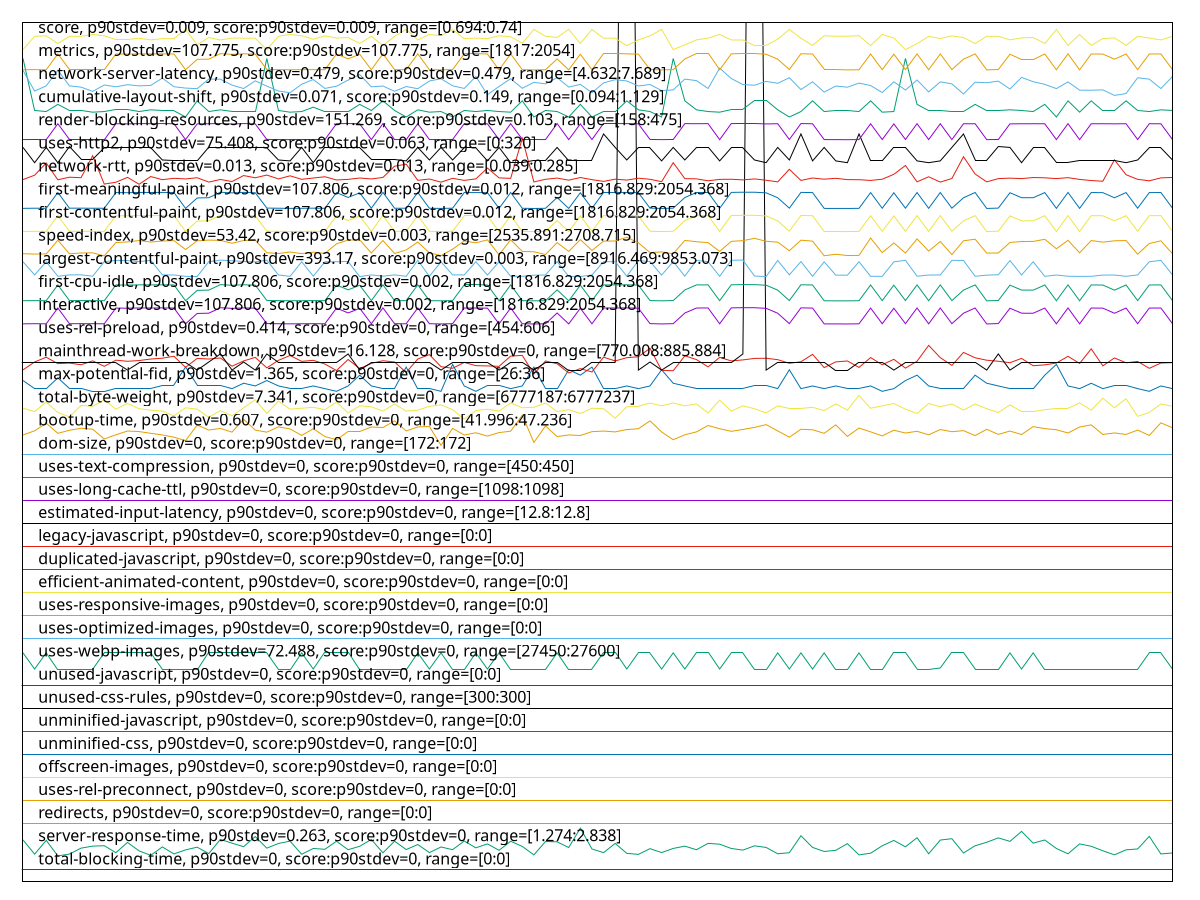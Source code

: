 reset
set terminal svg size 640, 4440 enhanced background rgb 'white'
set output "report_00007_2020-12-11T15:55:29.892Z/correlation/pages+cached+noexternal/correlation.svg"

$totalBlockingTimeP90Stdev0ScoreP90Stdev0Range00 <<EOF
0 0.5
1 0.5
2 0.5
3 0.5
4 0.5
5 0.5
6 0.5
7 0.5
8 0.5
9 0.5
10 0.5
11 0.5
12 0.5
13 0.5
14 0.5
15 0.5
16 0.5
17 0.5
18 0.5
19 0.5
20 0.5
21 0.5
22 0.5
23 0.5
24 0.5
25 0.5
26 0.5
27 0.5
28 0.5
29 0.5
30 0.5
31 0.5
32 0.5
33 0.5
34 0.5
35 0.5
36 0.5
37 0.5
38 0.5
39 0.5
40 0.5
41 0.5
42 0.5
43 0.5
44 0.5
45 0.5
46 0.5
47 0.5
48 0.5
49 0.5
50 0.5
51 0.5
52 0.5
53 0.5
54 0.5
55 0.5
56 0.5
57 0.5
58 0.5
59 0.5
60 0.5
61 0.5
62 0.5
63 0.5
64 0.5
65 0.5
66 0.5
67 0.5
68 0.5
69 0.5
70 0.5
71 0.5
72 0.5
73 0.5
74 0.5
75 0.5
76 0.5
77 0.5
78 0.5
79 0.5
80 0.5
81 0.5
82 0.5
83 0.5
84 0.5
85 0.5
86 0.5
87 0.5
88 0.5
89 0.5
90 0.5
91 0.5
92 0.5
93 0.5
94 0.5
95 0.5
96 0.5
97 0.5
98 0.5
99 0.5
EOF

$serverResponseTimeP90Stdev0263ScoreP90Stdev0Range12742838 <<EOF
0 1.8014149286498353
1 1.1836322722283206
2 1.7806684961580679
3 1.106793633369923
4 1.1882425905598244
5 1.4448836443468716
6 1.5317113062568606
7 1.549384193194292
8 1.2481767288693744
9 1.6923040614709113
10 1.3242469813391877
11 1.1344555433589463
12 1.4963655323819978
13 1.1928529088913282
14 1.3680450054884743
15 1.4856081229418223
16 1.2097574094401755
17 1.8236981339187706
18 1.6600318331503843
19 1.5071229418221737
20 1.9481767288693745
21 1.4441152579582877
22 1.6462008781558726
23 1.747627881448957
24 1.1782535675082326
25 1.430284302963776
26 1.3941701427003295
27 1.7422491767288695
28 1.377265642151482
29 1.5247958287596048
30 1.8198562019758509
31 1.2412612513721186
32 1.7460911086717892
33 1.3834127332601536
34 1.6000976948408343
35 1.2512502744237102
36 1.4940603732162459
37 1.37880241492865
38 1.753006586169045
39 1.4571778265642152
40 1.6285279912184412
41 1.3503721185510429
42 1.7430175631174534
43 1.5186487376509332
44 1.1528968166849614
45 1.7307233809001097
46 1.7176608122941823
47 1.4694720087815585
48 2.3085499451152582
49 1.408001097694841
50 1.2497135016465422
51 1.6492744237102084
52 1.2174412733260154
53 1.1751800219538968
54 1.4226004390779363
55 1.253555433589462
56 1.431821075740944
57 1.5309429198682767
58 1.375728869374314
59 1.650042810098793
60 1.6154654226125138
61 1.4302843029637762
62 1.3588243688254666
63 1.5447738748627884
64 1.4748507135016466
65 1.201305159165752
66 1.2458715697036225
67 1.9804489571899013
68 1.4763874862788149
69 1.3004270032930845
70 1.3511405049396268
71 1.6385170142700332
72 1.1528968166849616
73 1.224356750823271
74 1.5470790340285403
75 1.7783633369923164
76 1.501744237102086
77 1.8959264544456644
78 1.199
79 1.79449945115258
80 1.8528968166849613
81 1.2343457738748627
82 1.54707903402854
83 1.6992195389681668
84 1.8882425905598244
85 1.7376388583973654
86 2.1694720087815593
87 1.6615686059275523
88 1.7968046103183313
89 1.4287475301866082
90 1.199
91 1.6269912184412734
92 1.524795828759605
93 1.3303940724478596
94 1.1552019758507135
95 1.3703501646542262
96 1.409537870472009
97 1.9550922063666303
98 1.1928529088913282
99 1.2358825466520307
EOF

$redirectsP90Stdev0ScoreP90Stdev0Range00 <<EOF
0 2.5
1 2.5
2 2.5
3 2.5
4 2.5
5 2.5
6 2.5
7 2.5
8 2.5
9 2.5
10 2.5
11 2.5
12 2.5
13 2.5
14 2.5
15 2.5
16 2.5
17 2.5
18 2.5
19 2.5
20 2.5
21 2.5
22 2.5
23 2.5
24 2.5
25 2.5
26 2.5
27 2.5
28 2.5
29 2.5
30 2.5
31 2.5
32 2.5
33 2.5
34 2.5
35 2.5
36 2.5
37 2.5
38 2.5
39 2.5
40 2.5
41 2.5
42 2.5
43 2.5
44 2.5
45 2.5
46 2.5
47 2.5
48 2.5
49 2.5
50 2.5
51 2.5
52 2.5
53 2.5
54 2.5
55 2.5
56 2.5
57 2.5
58 2.5
59 2.5
60 2.5
61 2.5
62 2.5
63 2.5
64 2.5
65 2.5
66 2.5
67 2.5
68 2.5
69 2.5
70 2.5
71 2.5
72 2.5
73 2.5
74 2.5
75 2.5
76 2.5
77 2.5
78 2.5
79 2.5
80 2.5
81 2.5
82 2.5
83 2.5
84 2.5
85 2.5
86 2.5
87 2.5
88 2.5
89 2.5
90 2.5
91 2.5
92 2.5
93 2.5
94 2.5
95 2.5
96 2.5
97 2.5
98 2.5
99 2.5
EOF

$usesRelPreconnectP90Stdev0ScoreP90Stdev0Range00 <<EOF
0 3.5
1 3.5
2 3.5
3 3.5
4 3.5
5 3.5
6 3.5
7 3.5
8 3.5
9 3.5
10 3.5
11 3.5
12 3.5
13 3.5
14 3.5
15 3.5
16 3.5
17 3.5
18 3.5
19 3.5
20 3.5
21 3.5
22 3.5
23 3.5
24 3.5
25 3.5
26 3.5
27 3.5
28 3.5
29 3.5
30 3.5
31 3.5
32 3.5
33 3.5
34 3.5
35 3.5
36 3.5
37 3.5
38 3.5
39 3.5
40 3.5
41 3.5
42 3.5
43 3.5
44 3.5
45 3.5
46 3.5
47 3.5
48 3.5
49 3.5
50 3.5
51 3.5
52 3.5
53 3.5
54 3.5
55 3.5
56 3.5
57 3.5
58 3.5
59 3.5
60 3.5
61 3.5
62 3.5
63 3.5
64 3.5
65 3.5
66 3.5
67 3.5
68 3.5
69 3.5
70 3.5
71 3.5
72 3.5
73 3.5
74 3.5
75 3.5
76 3.5
77 3.5
78 3.5
79 3.5
80 3.5
81 3.5
82 3.5
83 3.5
84 3.5
85 3.5
86 3.5
87 3.5
88 3.5
89 3.5
90 3.5
91 3.5
92 3.5
93 3.5
94 3.5
95 3.5
96 3.5
97 3.5
98 3.5
99 3.5
EOF

$offscreenImagesP90Stdev0ScoreP90Stdev0Range00 <<EOF
0 4.5
1 4.5
2 4.5
3 4.5
4 4.5
5 4.5
6 4.5
7 4.5
8 4.5
9 4.5
10 4.5
11 4.5
12 4.5
13 4.5
14 4.5
15 4.5
16 4.5
17 4.5
18 4.5
19 4.5
20 4.5
21 4.5
22 4.5
23 4.5
24 4.5
25 4.5
26 4.5
27 4.5
28 4.5
29 4.5
30 4.5
31 4.5
32 4.5
33 4.5
34 4.5
35 4.5
36 4.5
37 4.5
38 4.5
39 4.5
40 4.5
41 4.5
42 4.5
43 4.5
44 4.5
45 4.5
46 4.5
47 4.5
48 4.5
49 4.5
50 4.5
51 4.5
52 4.5
53 4.5
54 4.5
55 4.5
56 4.5
57 4.5
58 4.5
59 4.5
60 4.5
61 4.5
62 4.5
63 4.5
64 4.5
65 4.5
66 4.5
67 4.5
68 4.5
69 4.5
70 4.5
71 4.5
72 4.5
73 4.5
74 4.5
75 4.5
76 4.5
77 4.5
78 4.5
79 4.5
80 4.5
81 4.5
82 4.5
83 4.5
84 4.5
85 4.5
86 4.5
87 4.5
88 4.5
89 4.5
90 4.5
91 4.5
92 4.5
93 4.5
94 4.5
95 4.5
96 4.5
97 4.5
98 4.5
99 4.5
EOF

$unminifiedCssP90Stdev0ScoreP90Stdev0Range00 <<EOF
0 5.5
1 5.5
2 5.5
3 5.5
4 5.5
5 5.5
6 5.5
7 5.5
8 5.5
9 5.5
10 5.5
11 5.5
12 5.5
13 5.5
14 5.5
15 5.5
16 5.5
17 5.5
18 5.5
19 5.5
20 5.5
21 5.5
22 5.5
23 5.5
24 5.5
25 5.5
26 5.5
27 5.5
28 5.5
29 5.5
30 5.5
31 5.5
32 5.5
33 5.5
34 5.5
35 5.5
36 5.5
37 5.5
38 5.5
39 5.5
40 5.5
41 5.5
42 5.5
43 5.5
44 5.5
45 5.5
46 5.5
47 5.5
48 5.5
49 5.5
50 5.5
51 5.5
52 5.5
53 5.5
54 5.5
55 5.5
56 5.5
57 5.5
58 5.5
59 5.5
60 5.5
61 5.5
62 5.5
63 5.5
64 5.5
65 5.5
66 5.5
67 5.5
68 5.5
69 5.5
70 5.5
71 5.5
72 5.5
73 5.5
74 5.5
75 5.5
76 5.5
77 5.5
78 5.5
79 5.5
80 5.5
81 5.5
82 5.5
83 5.5
84 5.5
85 5.5
86 5.5
87 5.5
88 5.5
89 5.5
90 5.5
91 5.5
92 5.5
93 5.5
94 5.5
95 5.5
96 5.5
97 5.5
98 5.5
99 5.5
EOF

$unminifiedJavascriptP90Stdev0ScoreP90Stdev0Range00 <<EOF
0 6.5
1 6.5
2 6.5
3 6.5
4 6.5
5 6.5
6 6.5
7 6.5
8 6.5
9 6.5
10 6.5
11 6.5
12 6.5
13 6.5
14 6.5
15 6.5
16 6.5
17 6.5
18 6.5
19 6.5
20 6.5
21 6.5
22 6.5
23 6.5
24 6.5
25 6.5
26 6.5
27 6.5
28 6.5
29 6.5
30 6.5
31 6.5
32 6.5
33 6.5
34 6.5
35 6.5
36 6.5
37 6.5
38 6.5
39 6.5
40 6.5
41 6.5
42 6.5
43 6.5
44 6.5
45 6.5
46 6.5
47 6.5
48 6.5
49 6.5
50 6.5
51 6.5
52 6.5
53 6.5
54 6.5
55 6.5
56 6.5
57 6.5
58 6.5
59 6.5
60 6.5
61 6.5
62 6.5
63 6.5
64 6.5
65 6.5
66 6.5
67 6.5
68 6.5
69 6.5
70 6.5
71 6.5
72 6.5
73 6.5
74 6.5
75 6.5
76 6.5
77 6.5
78 6.5
79 6.5
80 6.5
81 6.5
82 6.5
83 6.5
84 6.5
85 6.5
86 6.5
87 6.5
88 6.5
89 6.5
90 6.5
91 6.5
92 6.5
93 6.5
94 6.5
95 6.5
96 6.5
97 6.5
98 6.5
99 6.5
EOF

$unusedCssRulesP90Stdev0ScoreP90Stdev0Range300300 <<EOF
0 7.5
1 7.5
2 7.5
3 7.5
4 7.5
5 7.5
6 7.5
7 7.5
8 7.5
9 7.5
10 7.5
11 7.5
12 7.5
13 7.5
14 7.5
15 7.5
16 7.5
17 7.5
18 7.5
19 7.5
20 7.5
21 7.5
22 7.5
23 7.5
24 7.5
25 7.5
26 7.5
27 7.5
28 7.5
29 7.5
30 7.5
31 7.5
32 7.5
33 7.5
34 7.5
35 7.5
36 7.5
37 7.5
38 7.5
39 7.5
40 7.5
41 7.5
42 7.5
43 7.5
44 7.5
45 7.5
46 7.5
47 7.5
48 7.5
49 7.5
50 7.5
51 7.5
52 7.5
53 7.5
54 7.5
55 7.5
56 7.5
57 7.5
58 7.5
59 7.5
60 7.5
61 7.5
62 7.5
63 7.5
64 7.5
65 7.5
66 7.5
67 7.5
68 7.5
69 7.5
70 7.5
71 7.5
72 7.5
73 7.5
74 7.5
75 7.5
76 7.5
77 7.5
78 7.5
79 7.5
80 7.5
81 7.5
82 7.5
83 7.5
84 7.5
85 7.5
86 7.5
87 7.5
88 7.5
89 7.5
90 7.5
91 7.5
92 7.5
93 7.5
94 7.5
95 7.5
96 7.5
97 7.5
98 7.5
99 7.5
EOF

$unusedJavascriptP90Stdev0ScoreP90Stdev0Range00 <<EOF
0 8.5
1 8.5
2 8.5
3 8.5
4 8.5
5 8.5
6 8.5
7 8.5
8 8.5
9 8.5
10 8.5
11 8.5
12 8.5
13 8.5
14 8.5
15 8.5
16 8.5
17 8.5
18 8.5
19 8.5
20 8.5
21 8.5
22 8.5
23 8.5
24 8.5
25 8.5
26 8.5
27 8.5
28 8.5
29 8.5
30 8.5
31 8.5
32 8.5
33 8.5
34 8.5
35 8.5
36 8.5
37 8.5
38 8.5
39 8.5
40 8.5
41 8.5
42 8.5
43 8.5
44 8.5
45 8.5
46 8.5
47 8.5
48 8.5
49 8.5
50 8.5
51 8.5
52 8.5
53 8.5
54 8.5
55 8.5
56 8.5
57 8.5
58 8.5
59 8.5
60 8.5
61 8.5
62 8.5
63 8.5
64 8.5
65 8.5
66 8.5
67 8.5
68 8.5
69 8.5
70 8.5
71 8.5
72 8.5
73 8.5
74 8.5
75 8.5
76 8.5
77 8.5
78 8.5
79 8.5
80 8.5
81 8.5
82 8.5
83 8.5
84 8.5
85 8.5
86 8.5
87 8.5
88 8.5
89 8.5
90 8.5
91 8.5
92 8.5
93 8.5
94 8.5
95 8.5
96 8.5
97 8.5
98 8.5
99 8.5
EOF

$usesWebpImagesP90Stdev72488ScoreP90Stdev0Range2745027600 <<EOF
0 9.898533333333347
1 9.198533333333359
2 9.898533333333347
3 9.198533333333359
4 9.198533333333359
5 9.198533333333359
6 9.198533333333359
7 9.898533333333347
8 9.898533333333347
9 9.898533333333347
10 9.898533333333347
11 9.898533333333347
12 9.198533333333359
13 9.198533333333359
14 9.198533333333359
15 9.198533333333359
16 9.898533333333347
17 9.898533333333347
18 9.898533333333347
19 9.898533333333347
20 9.898533333333347
21 9.898533333333347
22 9.198533333333359
23 9.198533333333359
24 9.898533333333347
25 9.198533333333359
26 9.898533333333347
27 9.898533333333347
28 9.898533333333347
29 9.198533333333359
30 9.198533333333359
31 9.198533333333359
32 9.198533333333359
33 9.198533333333359
34 9.898533333333347
35 9.198533333333359
36 9.898533333333347
37 9.198533333333359
38 9.198533333333359
39 9.898533333333347
40 9.198533333333359
41 9.898533333333347
42 9.198533333333359
43 9.198533333333359
44 9.198533333333359
45 9.198533333333359
46 9.898533333333347
47 9.198533333333359
48 9.198533333333359
49 9.198533333333359
50 9.898533333333347
51 9.898533333333347
52 9.198533333333359
53 9.898533333333347
54 9.898533333333347
55 9.198533333333359
56 9.898533333333347
57 9.198533333333359
58 9.898533333333347
59 9.898533333333347
60 9.198533333333359
61 9.898533333333347
62 9.898533333333347
63 9.198533333333359
64 9.198533333333359
65 9.898533333333347
66 9.198533333333359
67 9.898533333333347
68 9.198533333333359
69 9.898533333333347
70 9.198533333333359
71 9.198533333333359
72 9.898533333333347
73 9.198533333333359
74 9.198533333333359
75 9.898533333333347
76 9.898533333333347
77 9.198533333333359
78 9.198533333333359
79 9.245200000000011
80 9.898533333333347
81 9.898533333333347
82 9.198533333333359
83 9.198533333333359
84 9.198533333333359
85 9.898533333333347
86 9.198533333333359
87 9.898533333333347
88 9.198533333333359
89 9.198533333333359
90 9.198533333333359
91 9.198533333333359
92 9.198533333333359
93 9.198533333333359
94 9.198533333333359
95 9.198533333333359
96 9.198533333333359
97 9.898533333333347
98 9.898533333333347
99 9.198533333333359
EOF

$usesOptimizedImagesP90Stdev0ScoreP90Stdev0Range00 <<EOF
0 10.5
1 10.5
2 10.5
3 10.5
4 10.5
5 10.5
6 10.5
7 10.5
8 10.5
9 10.5
10 10.5
11 10.5
12 10.5
13 10.5
14 10.5
15 10.5
16 10.5
17 10.5
18 10.5
19 10.5
20 10.5
21 10.5
22 10.5
23 10.5
24 10.5
25 10.5
26 10.5
27 10.5
28 10.5
29 10.5
30 10.5
31 10.5
32 10.5
33 10.5
34 10.5
35 10.5
36 10.5
37 10.5
38 10.5
39 10.5
40 10.5
41 10.5
42 10.5
43 10.5
44 10.5
45 10.5
46 10.5
47 10.5
48 10.5
49 10.5
50 10.5
51 10.5
52 10.5
53 10.5
54 10.5
55 10.5
56 10.5
57 10.5
58 10.5
59 10.5
60 10.5
61 10.5
62 10.5
63 10.5
64 10.5
65 10.5
66 10.5
67 10.5
68 10.5
69 10.5
70 10.5
71 10.5
72 10.5
73 10.5
74 10.5
75 10.5
76 10.5
77 10.5
78 10.5
79 10.5
80 10.5
81 10.5
82 10.5
83 10.5
84 10.5
85 10.5
86 10.5
87 10.5
88 10.5
89 10.5
90 10.5
91 10.5
92 10.5
93 10.5
94 10.5
95 10.5
96 10.5
97 10.5
98 10.5
99 10.5
EOF

$usesResponsiveImagesP90Stdev0ScoreP90Stdev0Range00 <<EOF
0 11.5
1 11.5
2 11.5
3 11.5
4 11.5
5 11.5
6 11.5
7 11.5
8 11.5
9 11.5
10 11.5
11 11.5
12 11.5
13 11.5
14 11.5
15 11.5
16 11.5
17 11.5
18 11.5
19 11.5
20 11.5
21 11.5
22 11.5
23 11.5
24 11.5
25 11.5
26 11.5
27 11.5
28 11.5
29 11.5
30 11.5
31 11.5
32 11.5
33 11.5
34 11.5
35 11.5
36 11.5
37 11.5
38 11.5
39 11.5
40 11.5
41 11.5
42 11.5
43 11.5
44 11.5
45 11.5
46 11.5
47 11.5
48 11.5
49 11.5
50 11.5
51 11.5
52 11.5
53 11.5
54 11.5
55 11.5
56 11.5
57 11.5
58 11.5
59 11.5
60 11.5
61 11.5
62 11.5
63 11.5
64 11.5
65 11.5
66 11.5
67 11.5
68 11.5
69 11.5
70 11.5
71 11.5
72 11.5
73 11.5
74 11.5
75 11.5
76 11.5
77 11.5
78 11.5
79 11.5
80 11.5
81 11.5
82 11.5
83 11.5
84 11.5
85 11.5
86 11.5
87 11.5
88 11.5
89 11.5
90 11.5
91 11.5
92 11.5
93 11.5
94 11.5
95 11.5
96 11.5
97 11.5
98 11.5
99 11.5
EOF

$efficientAnimatedContentP90Stdev0ScoreP90Stdev0Range00 <<EOF
0 12.5
1 12.5
2 12.5
3 12.5
4 12.5
5 12.5
6 12.5
7 12.5
8 12.5
9 12.5
10 12.5
11 12.5
12 12.5
13 12.5
14 12.5
15 12.5
16 12.5
17 12.5
18 12.5
19 12.5
20 12.5
21 12.5
22 12.5
23 12.5
24 12.5
25 12.5
26 12.5
27 12.5
28 12.5
29 12.5
30 12.5
31 12.5
32 12.5
33 12.5
34 12.5
35 12.5
36 12.5
37 12.5
38 12.5
39 12.5
40 12.5
41 12.5
42 12.5
43 12.5
44 12.5
45 12.5
46 12.5
47 12.5
48 12.5
49 12.5
50 12.5
51 12.5
52 12.5
53 12.5
54 12.5
55 12.5
56 12.5
57 12.5
58 12.5
59 12.5
60 12.5
61 12.5
62 12.5
63 12.5
64 12.5
65 12.5
66 12.5
67 12.5
68 12.5
69 12.5
70 12.5
71 12.5
72 12.5
73 12.5
74 12.5
75 12.5
76 12.5
77 12.5
78 12.5
79 12.5
80 12.5
81 12.5
82 12.5
83 12.5
84 12.5
85 12.5
86 12.5
87 12.5
88 12.5
89 12.5
90 12.5
91 12.5
92 12.5
93 12.5
94 12.5
95 12.5
96 12.5
97 12.5
98 12.5
99 12.5
EOF

$duplicatedJavascriptP90Stdev0ScoreP90Stdev0Range00 <<EOF
0 13.5
1 13.5
2 13.5
3 13.5
4 13.5
5 13.5
6 13.5
7 13.5
8 13.5
9 13.5
10 13.5
11 13.5
12 13.5
13 13.5
14 13.5
15 13.5
16 13.5
17 13.5
18 13.5
19 13.5
20 13.5
21 13.5
22 13.5
23 13.5
24 13.5
25 13.5
26 13.5
27 13.5
28 13.5
29 13.5
30 13.5
31 13.5
32 13.5
33 13.5
34 13.5
35 13.5
36 13.5
37 13.5
38 13.5
39 13.5
40 13.5
41 13.5
42 13.5
43 13.5
44 13.5
45 13.5
46 13.5
47 13.5
48 13.5
49 13.5
50 13.5
51 13.5
52 13.5
53 13.5
54 13.5
55 13.5
56 13.5
57 13.5
58 13.5
59 13.5
60 13.5
61 13.5
62 13.5
63 13.5
64 13.5
65 13.5
66 13.5
67 13.5
68 13.5
69 13.5
70 13.5
71 13.5
72 13.5
73 13.5
74 13.5
75 13.5
76 13.5
77 13.5
78 13.5
79 13.5
80 13.5
81 13.5
82 13.5
83 13.5
84 13.5
85 13.5
86 13.5
87 13.5
88 13.5
89 13.5
90 13.5
91 13.5
92 13.5
93 13.5
94 13.5
95 13.5
96 13.5
97 13.5
98 13.5
99 13.5
EOF

$legacyJavascriptP90Stdev0ScoreP90Stdev0Range00 <<EOF
0 14.5
1 14.5
2 14.5
3 14.5
4 14.5
5 14.5
6 14.5
7 14.5
8 14.5
9 14.5
10 14.5
11 14.5
12 14.5
13 14.5
14 14.5
15 14.5
16 14.5
17 14.5
18 14.5
19 14.5
20 14.5
21 14.5
22 14.5
23 14.5
24 14.5
25 14.5
26 14.5
27 14.5
28 14.5
29 14.5
30 14.5
31 14.5
32 14.5
33 14.5
34 14.5
35 14.5
36 14.5
37 14.5
38 14.5
39 14.5
40 14.5
41 14.5
42 14.5
43 14.5
44 14.5
45 14.5
46 14.5
47 14.5
48 14.5
49 14.5
50 14.5
51 14.5
52 14.5
53 14.5
54 14.5
55 14.5
56 14.5
57 14.5
58 14.5
59 14.5
60 14.5
61 14.5
62 14.5
63 14.5
64 14.5
65 14.5
66 14.5
67 14.5
68 14.5
69 14.5
70 14.5
71 14.5
72 14.5
73 14.5
74 14.5
75 14.5
76 14.5
77 14.5
78 14.5
79 14.5
80 14.5
81 14.5
82 14.5
83 14.5
84 14.5
85 14.5
86 14.5
87 14.5
88 14.5
89 14.5
90 14.5
91 14.5
92 14.5
93 14.5
94 14.5
95 14.5
96 14.5
97 14.5
98 14.5
99 14.5
EOF

$estimatedInputLatencyP90Stdev0ScoreP90Stdev0Range128128 <<EOF
0 15.500000000000185
1 15.500000000000185
2 15.500000000000185
3 15.500000000000185
4 15.500000000000185
5 15.500000000000185
6 15.500000000000185
7 15.500000000000185
8 15.500000000000185
9 15.500000000000185
10 15.500000000000185
11 15.500000000000185
12 15.500000000000185
13 15.500000000000185
14 15.500000000000185
15 15.500000000000185
16 15.500000000000185
17 15.500000000000185
18 15.500000000000185
19 15.500000000000185
20 15.500000000000185
21 15.500000000000185
22 15.500000000000185
23 15.500000000000185
24 15.500000000000185
25 15.500000000000185
26 15.500000000000185
27 15.500000000000185
28 15.500000000000185
29 15.500000000000185
30 15.500000000000185
31 15.500000000000185
32 15.500000000000185
33 15.500000000000185
34 15.500000000000185
35 15.500000000000185
36 15.500000000000185
37 15.500000000000185
38 15.500000000000185
39 15.500000000000185
40 15.500000000000185
41 15.500000000000185
42 15.500000000000185
43 15.500000000000185
44 15.500000000000185
45 15.500000000000185
46 15.500000000000185
47 15.500000000000185
48 15.500000000000185
49 15.500000000000185
50 15.500000000000185
51 15.500000000000185
52 15.500000000000185
53 15.500000000000185
54 15.500000000000185
55 15.500000000000185
56 15.500000000000185
57 15.500000000000185
58 15.500000000000185
59 15.500000000000185
60 15.500000000000185
61 15.500000000000185
62 15.500000000000185
63 15.500000000000185
64 15.500000000000185
65 15.500000000000185
66 15.500000000000185
67 15.500000000000185
68 15.500000000000185
69 15.500000000000185
70 15.500000000000185
71 15.500000000000185
72 15.500000000000185
73 15.500000000000185
74 15.500000000000185
75 15.500000000000185
76 15.500000000000185
77 15.500000000000185
78 15.500000000000185
79 15.500000000000185
80 15.500000000000185
81 15.500000000000185
82 15.500000000000185
83 15.500000000000185
84 15.500000000000185
85 15.500000000000185
86 15.500000000000185
87 15.500000000000185
88 15.500000000000185
89 15.500000000000185
90 15.500000000000185
91 15.500000000000185
92 15.500000000000185
93 15.500000000000185
94 15.500000000000185
95 15.500000000000185
96 15.500000000000185
97 15.500000000000185
98 15.500000000000185
99 15.500000000000185
EOF

$usesLongCacheTtlP90Stdev0ScoreP90Stdev0Range10981098 <<EOF
0 16.5
1 16.5
2 16.5
3 16.5
4 16.5
5 16.5
6 16.5
7 16.5
8 16.5
9 16.5
10 16.5
11 16.5
12 16.5
13 16.5
14 16.5
15 16.5
16 16.5
17 16.5
18 16.5
19 16.5
20 16.5
21 16.5
22 16.5
23 16.5
24 16.5
25 16.5
26 16.5
27 16.5
28 16.5
29 16.5
30 16.5
31 16.5
32 16.5
33 16.5
34 16.5
35 16.5
36 16.5
37 16.5
38 16.5
39 16.5
40 16.5
41 16.5
42 16.5
43 16.5
44 16.5
45 16.5
46 16.5
47 16.5
48 16.5
49 16.5
50 16.5
51 16.5
52 16.5
53 16.5
54 16.5
55 16.5
56 16.5
57 16.5
58 16.5
59 16.5
60 16.5
61 16.5
62 16.5
63 16.5
64 16.5
65 16.5
66 16.5
67 16.5
68 16.5
69 16.5
70 16.5
71 16.5
72 16.5
73 16.5
74 16.5
75 16.5
76 16.5
77 16.5
78 16.5
79 16.5
80 16.5
81 16.5
82 16.5
83 16.5
84 16.5
85 16.5
86 16.5
87 16.5
88 16.5
89 16.5
90 16.5
91 16.5
92 16.5
93 16.5
94 16.5
95 16.5
96 16.5
97 16.5
98 16.5
99 16.5
EOF

$usesTextCompressionP90Stdev0ScoreP90Stdev0Range450450 <<EOF
0 17.5
1 17.5
2 17.5
3 17.5
4 17.5
5 17.5
6 17.5
7 17.5
8 17.5
9 17.5
10 17.5
11 17.5
12 17.5
13 17.5
14 17.5
15 17.5
16 17.5
17 17.5
18 17.5
19 17.5
20 17.5
21 17.5
22 17.5
23 17.5
24 17.5
25 17.5
26 17.5
27 17.5
28 17.5
29 17.5
30 17.5
31 17.5
32 17.5
33 17.5
34 17.5
35 17.5
36 17.5
37 17.5
38 17.5
39 17.5
40 17.5
41 17.5
42 17.5
43 17.5
44 17.5
45 17.5
46 17.5
47 17.5
48 17.5
49 17.5
50 17.5
51 17.5
52 17.5
53 17.5
54 17.5
55 17.5
56 17.5
57 17.5
58 17.5
59 17.5
60 17.5
61 17.5
62 17.5
63 17.5
64 17.5
65 17.5
66 17.5
67 17.5
68 17.5
69 17.5
70 17.5
71 17.5
72 17.5
73 17.5
74 17.5
75 17.5
76 17.5
77 17.5
78 17.5
79 17.5
80 17.5
81 17.5
82 17.5
83 17.5
84 17.5
85 17.5
86 17.5
87 17.5
88 17.5
89 17.5
90 17.5
91 17.5
92 17.5
93 17.5
94 17.5
95 17.5
96 17.5
97 17.5
98 17.5
99 17.5
EOF

$domSizeP90Stdev0ScoreP90Stdev0Range172172 <<EOF
0 18.5
1 18.5
2 18.5
3 18.5
4 18.5
5 18.5
6 18.5
7 18.5
8 18.5
9 18.5
10 18.5
11 18.5
12 18.5
13 18.5
14 18.5
15 18.5
16 18.5
17 18.5
18 18.5
19 18.5
20 18.5
21 18.5
22 18.5
23 18.5
24 18.5
25 18.5
26 18.5
27 18.5
28 18.5
29 18.5
30 18.5
31 18.5
32 18.5
33 18.5
34 18.5
35 18.5
36 18.5
37 18.5
38 18.5
39 18.5
40 18.5
41 18.5
42 18.5
43 18.5
44 18.5
45 18.5
46 18.5
47 18.5
48 18.5
49 18.5
50 18.5
51 18.5
52 18.5
53 18.5
54 18.5
55 18.5
56 18.5
57 18.5
58 18.5
59 18.5
60 18.5
61 18.5
62 18.5
63 18.5
64 18.5
65 18.5
66 18.5
67 18.5
68 18.5
69 18.5
70 18.5
71 18.5
72 18.5
73 18.5
74 18.5
75 18.5
76 18.5
77 18.5
78 18.5
79 18.5
80 18.5
81 18.5
82 18.5
83 18.5
84 18.5
85 18.5
86 18.5
87 18.5
88 18.5
89 18.5
90 18.5
91 18.5
92 18.5
93 18.5
94 18.5
95 18.5
96 18.5
97 18.5
98 18.5
99 18.5
EOF

$bootupTimeP90Stdev0607ScoreP90Stdev0Range4199647236 <<EOF
0 19.329889046941673
1 19.51409957325746
2 19.84269132290185
3 19.404568990042673
4 19.537001422475107
5 19.62462588904694
6 19.582805120910383
7 19.158623044096725
8 19.340842105263157
9 19.504142247510664
10 19.479248933143666
11 19.40556472261735
12 19.333871977240396
13 19.236290184921764
14 19.08593456614509
15 19.76303271692745
16 19.5469587482219
17 19.615664295874822
18 19.456347083926026
19 20.014953058321478
20 19.543971550497865
21 19.454355618776667
22 19.684369843527737
23 19.594753911806542
24 19.31495305832148
25 19.6017240398293
26 19.26616216216216
27 19.12576386913229
28 19.483231863442384
29 19.48223613086771
30 19.678395448079655
31 19.65449786628734
32 19.944256045519204
33 19.508125177809386
34 19.680386913229015
35 19.698310099573256
36 18.886788051209102
37 19.61964722617354
38 19.331880512091036
39 19.42846657183499
40 19.28508108108108
41 19.436432432432433
42 19.496176386913227
43 20.191197724039828
44 19.00826742532005
45 19.723203413940254
46 19.26317496443812
47 19.333871977240396
48 19.30997439544808
49 19.476261735419627
50 19.502150782361305
51 19.46530867709815
52 19.56786913229018
53 19.603715504978663
54 19.9442560455192
55 19.46431294452347
56 19.126759601706972
57 19.341837837837836
58 19.46530867709815
59 19.744113798008534
60 19.60371550497866
61 19.49020199146515
62 19.571852062588903
63 19.660472261735414
64 19.78095590327169
65 19.509120910384066
66 19.23728591749644
67 19.57981792318634
68 19.55791180654338
69 19.403573257467993
70 19.76900711237553
71 19.27014509246088
72 19.63259174964438
73 19.46730014224751
74 19.29304694167852
75 19.53799715504978
76 19.417513513513512
77 19.492193456614505
78 19.339846372688477
79 19.567869132290184
80 19.474270270270267
81 19.520073968705546
82 19.304995732574678
83 19.5768307254623
84 19.358765291607394
85 19.503146514935985
86 19.351795163584633
87 19.694327169274537
88 19.606702702702698
89 19.55990327169274
90 19.41850924608819
91 19.677399715504976
92 19.770998577524892
93 19.35577809388335
94 19.42050071123755
95 19.355778093883355
96 19.544967283072545
97 19.311965860597436
98 19.858623044096724
99 19.643544807965856
EOF

$totalByteWeightP90Stdev7341ScoreP90Stdev0Range67771876777237 <<EOF
0 20.49073529409361
1 20.34661764703924
2 20.75838235291303
3 20.30544117646059
4 20.120147058798466
5 20.61426470585866
6 20.57308823528001
7 20.861323529388756
8 20.449558823514963
9 20.69661764704506
10 20.470147058804287
11 20.408382352936314
12 20.367205882328562
13 20.161323529406218
14 20.511323529382935
15 20.449558823514963
16 20.099558823509142
17 20.387794117617887
18 20.161323529406218
19 20.511323529382935
20 20.861323529388756
21 20.26426470585284
22 20.799558823520783
23 20.449558823514963
24 20.49073529409361
25 20.531911764701363
26 20.42897058822564
27 20.75838235291303
28 20.284852941171266
29 20.593676470569335
30 20.552499999990687
31 20.367205882328562
32 20.676029411755735
33 20.367205882328562
34 20.408382352936314
35 20.57308823528001
36 20.634852941147983
37 20.42897058822564
38 20.01720588232274
39 20.387794117617887
40 20.449558823514963
41 20.367205882328562
42 20.717205882334383
43 20.511323529382935
44 20.531911764701363
45 20.717205882334383
46 20.34661764703924
47 20.42897058822564
48 20.26426470585284
49 20.49073529409361
50 20.470147058804287
51 20.058382352930494
52 20.552499999990687
53 20.57308823528001
54 20.717205882334383
55 20.593676470569335
56 20.717205882334383
57 20.593676470569335
58 20.676029411755735
59 20.284852941171266
60 20.84073529409943
61 20.367205882328562
62 20.593676470569335
63 20.470147058804287
64 20.284852941171266
65 20.593676470569335
66 20.470147058804287
67 20.470147058804287
68 20.531911764701363
69 20.387794117617887
70 20.676029411755735
71 20.408382352936314
72 21.04661764705088
73 20.49073529409361
74 20.593676470569335
75 20.69661764704506
76 20.449558823514963
77 20.26426470585284
78 20.69661764704506
79 20.552499999990687
80 20.676029411755735
81 20.408382352936314
82 20.676029411755735
83 20.470147058804287
84 20.30544117646059
85 20.634852941147983
86 20.367205882328562
87 20.367205882328562
88 20.42897058822564
89 20.470147058804287
90 20.470147058804287
91 20.717205882334383
92 20.408382352936314
93 20.92308823528583
94 20.511323529382935
95 20.902499999996508
96 20.14073529408779
97 20.30544117646059
98 20.676029411755735
99 20.57308823528001
EOF

$maxPotentialFidP90Stdev1365ScoreP90Stdev0Range2636 <<EOF
0 21.689
1 21.339
2 21.339
3 21.805666666666667
4 21.339
5 21.339
6 21.22233333333333
7 21.22233333333333
8 21.339
9 21.339
10 21.339
11 21.339
12 21.455666666666666
13 21.455666666666666
14 22.272333333333332
15 21.455666666666666
16 21.455666666666666
17 21.455666666666666
18 21.339
19 21.572333333333333
20 21.455666666666666
21 21.689
22 21.455666666666666
23 21.339
24 21.339
25 21.455666666666666
26 21.339
27 21.22233333333333
28 21.455666666666666
29 21.922333333333334
30 21.455666666666666
31 21.339
32 21.339
33 22.272333333333332
34 21.339
35 21.339
36 21.22233333333333
37 22.389
38 21.455666666666666
39 21.22233333333333
40 21.455666666666666
41 21.455666666666666
42 21.339
43 21.455666666666666
44 22.272333333333332
45 21.339
46 21.339
47 22.155666666666665
48 21.922333333333334
49 22.272333333333332
50 21.339
51 21.339
52 21.455666666666666
53 21.339
54 21.455666666666666
55 22.155666666666665
56 21.572333333333333
57 21.455666666666666
58 21.339
59 21.339
60 21.339
61 21.339
62 21.339
63 21.455666666666666
64 21.455666666666666
65 21.339
66 22.155666666666665
67 21.339
68 21.455666666666666
69 21.339
70 21.455666666666666
71 21.339
72 21.339
73 21.455666666666666
74 21.22233333333333
75 21.339
76 21.689
77 21.922333333333334
78 21.455666666666666
79 21.339
80 21.339
81 21.339
82 21.922333333333334
83 21.572333333333333
84 21.455666666666666
85 21.339
86 21.339
87 21.339
88 21.922333333333334
89 22.389
90 21.455666666666666
91 21.339
92 21.572333333333333
93 21.339
94 21.455666666666666
95 21.455666666666666
96 21.339
97 21.22233333333333
98 21.455666666666666
99 21.339
EOF

$mainthreadWorkBreakdownP90Stdev16128ScoreP90Stdev0Range770008885884 <<EOF
0 22.149453453453454
1 22.494541398541408
2 22.6980163020163
3 22.421825825825827
4 22.44520634920635
5 22.37377777777778
6 22.541259545259535
7 22.304966108966106
8 22.571418275418274
9 22.523069927069926
10 22.555888459888465
11 22.62019562419562
12 22.65618876018876
13 22.740658944658936
14 22.260435864435877
15 22.648123552123547
16 22.621225225225224
17 22.66644187044186
18 22.310114114114114
19 22.53915744315745
20 22.692224796224796
21 22.239157443157445
22 22.564640068640067
23 22.774807378807374
24 22.520152724152716
25 22.56451136851137
26 22.404966108966107
27 22.123155727155726
28 22.60029000429001
29 22.207926211926207
30 22.43323723723723
31 22.54692235092235
32 22.4923963963964
33 22.040015444015452
34 22.621868725868726
35 22.81122951522952
36 22.290851994852005
37 22.220410124410133
38 22.474507078507088
39 22.334567138567145
40 22.321396825396832
41 22.305952809952814
42 22.746450450450453
43 22.780341484341477
44 21.96940197340198
45 22.537613041613042
46 22.415519519519517
47 22.017492921492934
48 22.205695409695416
49 22.059835263835268
50 22.7014912054912
51 22.53769884169884
52 22.67991248391248
53 22.719123123123126
54 23.085446589446576
55 22.131349635349636
56 22.113245817245822
57 22.76073616473616
58 22.59754440154439
59 22.28085628485629
60 22.69368339768339
61 22.539071643071644
62 22.582872586872575
63 22.647265551265562
64 22.65490175890175
65 22.593340197340193
66 22.436111540111547
67 22.501963105963107
68 22.823155727155726
69 22.249625053625053
70 22.497287001287
71 22.536326040326042
72 22.257990561990564
73 22.683558987558982
74 22.373348777348774
75 22.60908451308451
76 22.22757443157443
77 22.527102531102535
78 23.212173316173303
79 22.681928785928775
80 22.344348348348348
81 22.9068966108966
82 22.675107679107676
83 22.569702273702283
84 22.524528528528535
85 22.46236636636637
86 22.64773745173744
87 22.330191334191333
88 22.368672672672673
89 22.44799485199485
90 22.737698841698844
91 22.430105534105543
92 23.06202316602315
93 22.324356928356924
94 22.668844272844268
95 22.457904761904764
96 22.51513341913342
97 22.219423423423425
98 22.447051051051055
99 22.464640068640062
EOF

$usesRelPreloadP90Stdev0414ScoreP90Stdev0Range454606 <<EOF
0 22.49200000000002
1 22.49200000000002
2 22.49200000000002
3 22.49200000000002
4 22.49200000000002
5 22.49200000000002
6 22.49200000000002
7 22.49200000000002
8 22.49200000000002
9 22.141999999999996
10 22.49200000000002
11 22.49200000000002
12 22.49200000000002
13 22.49200000000002
14 22.49200000000002
15 22.141999999999996
16 22.49200000000002
17 22.842000000000013
18 22.141999999999996
19 22.49200000000002
20 22.141999999999996
21 22.842000000000013
22 22.49200000000002
23 22.49200000000002
24 22.49200000000002
25 22.49200000000002
26 22.49200000000002
27 22.49200000000002
28 22.842000000000013
29 22.141999999999996
30 22.49200000000002
31 22.49200000000002
32 22.49200000000002
33 22.49200000000002
34 22.49200000000002
35 22.49200000000002
36 22.141999999999996
37 22.49200000000002
38 22.49200000000002
39 22.49200000000002
40 22.49200000000002
41 22.141999999999996
42 22.49200000000002
43 22.49200000000002
44 22.141999999999996
45 22.49200000000002
46 22.49200000000002
47 22.141999999999996
48 22.141999999999996
49 22.49200000000002
50 22.49200000000002
51 22.49200000000002
52 74.99200000000002
53 22.141999999999996
54 22.49200000000002
55 22.141999999999996
56 22.49200000000002
57 22.49200000000002
58 22.49200000000002
59 22.49200000000002
60 22.49200000000002
61 22.49200000000002
62 22.842000000000013
63 75.34200000000001
64 22.141999999999996
65 22.49200000000002
66 22.49200000000002
67 22.49200000000002
68 22.49200000000002
69 22.49200000000002
70 22.141999999999996
71 22.141999999999996
72 22.49200000000002
73 22.49200000000002
74 22.49200000000002
75 22.141999999999996
76 22.49200000000002
77 22.49200000000002
78 22.49200000000002
79 22.49200000000002
80 22.49200000000002
81 22.49200000000002
82 22.49200000000002
83 22.141999999999996
84 22.842000000000013
85 22.141999999999996
86 22.49200000000002
87 22.49200000000002
88 22.49200000000002
89 22.49200000000002
90 22.49200000000002
91 22.49200000000002
92 22.49200000000002
93 22.49200000000002
94 22.49200000000002
95 22.49200000000002
96 22.49200000000002
97 22.49200000000002
98 22.49200000000002
99 22.49200000000002
EOF

$interactiveP90Stdev107806ScoreP90Stdev0002Range18168292054368 <<EOF
0 24.144382710171563
1 24.150205116111437
2 24.146956932646916
3 24.830337653862298
4 24.15082271592633
5 24.152412101040753
6 24.149883560780335
7 24.14782667455723
8 24.827973895877182
9 24.82188822392591
10 24.833218599780785
11 24.831456571490442
12 24.834323278796482
13 24.829091181997647
14 24.144354826222184
15 24.594316634110672
16 24.60531981851702
17 24.842423121133514
18 24.814300230042583
19 24.83643860265817
20 24.82039020324136
21 24.15674894508197
22 24.149423178977877
23 24.14416675788278
24 24.147066095342346
25 24.15256219974697
26 24.14687061105895
27 24.82616603705302
28 24.61615599586487
29 24.8161076439101
30 24.149634978338028
31 24.835544091494953
32 24.150089427385304
33 24.14839532914184
34 24.83269043625032
35 24.149127727769596
36 24.141498204599962
37 24.151703136795987
38 24.829247806734568
39 24.82911609956943
40 24.824196658968916
41 24.14206418944474
42 24.831373067961195
43 24.147743022709104
44 24.139066961524602
45 24.146669787295895
46 24.614585002291527
47 24.142185217650542
48 24.81903100902817
49 24.146748692939873
50 24.829983913334313
51 24.831046914744825
52 24.835090235723197
53 24.822270441678793
54 24.153745784406645
55 24.140910861836513
56 24.15177610968478
57 24.6125290059817
58 24.829634919010477
59 24.832185707102845
60 24.146621138703367
61 24.835081188271538
62 24.843698663498575
63 24.842352817984555
64 24.816558533304264
65 24.602674996254947
66 24.152958507793418
67 24.835542311668394
68 24.82673217021668
69 24.14262068188122
70 24.141189701330273
71 24.139611588450705
72 24.145435774217137
73 24.827642699818902
74 24.14837486113645
75 24.819791884880818
76 24.151574396008442
77 24.831197310088797
78 24.144803342514273
79 24.830291081734085
80 24.151324923652858
81 24.604726839636143
82 24.830629990374103
83 24.140315213215807
84 24.15535474761318
85 24.820288604808795
86 24.605172982826158
87 24.60409470457104
88 24.827756460399602
89 24.144598662460343
90 24.832892446564415
91 24.143698663498576
92 24.828631690108466
93 24.82421801688759
94 24.602594014146653
95 24.82861997291697
96 24.15011731133468
97 24.826650891470628
98 24.830118735195924
99 24.149966619352945
EOF

$firstCpuIdleP90Stdev107806ScoreP90Stdev0002Range18168292054368 <<EOF
0 25.144382710171563
1 25.150205116111437
2 25.146956932646916
3 25.830337653862298
4 25.15082271592633
5 25.152412101040753
6 25.149883560780335
7 25.14782667455723
8 25.827973895877182
9 25.82188822392591
10 25.833218599780785
11 25.831456571490442
12 25.834323278796482
13 25.829091181997647
14 25.144354826222184
15 25.594316634110672
16 25.60531981851702
17 25.842423121133514
18 25.814300230042583
19 25.83643860265817
20 25.82039020324136
21 25.15674894508197
22 25.149423178977877
23 25.14416675788278
24 25.147066095342346
25 25.15256219974697
26 25.14687061105895
27 25.82616603705302
28 25.61615599586487
29 25.8161076439101
30 25.149634978338028
31 25.835544091494953
32 25.150089427385304
33 25.14839532914184
34 25.83269043625032
35 25.149127727769596
36 25.141498204599962
37 25.151703136795987
38 25.829247806734568
39 25.82911609956943
40 25.824196658968916
41 25.14206418944474
42 25.831373067961195
43 25.147743022709104
44 25.139066961524602
45 25.146669787295895
46 25.614585002291527
47 25.142185217650542
48 25.81903100902817
49 25.146748692939873
50 25.829983913334313
51 25.831046914744825
52 25.835090235723197
53 25.822270441678793
54 25.153745784406645
55 25.140910861836513
56 25.15177610968478
57 25.6125290059817
58 25.829634919010477
59 25.832185707102845
60 25.146621138703367
61 25.835081188271538
62 25.843698663498575
63 25.842352817984555
64 25.816558533304264
65 25.602674996254947
66 25.152958507793418
67 25.835542311668394
68 25.82673217021668
69 25.14262068188122
70 25.141189701330273
71 25.139611588450705
72 25.145435774217137
73 25.827642699818902
74 25.14837486113645
75 25.819791884880818
76 25.151574396008442
77 25.831197310088797
78 25.144803342514273
79 25.830291081734085
80 25.151324923652858
81 25.604726839636143
82 25.830629990374103
83 25.140315213215807
84 25.15535474761318
85 25.820288604808795
86 25.605172982826158
87 25.60409470457104
88 25.827756460399602
89 25.144598662460343
90 25.832892446564415
91 25.143698663498576
92 25.828631690108466
93 25.82421801688759
94 25.602594014146653
95 25.82861997291697
96 25.15011731133468
97 25.826650891470628
98 25.830118735195924
99 25.149966619352945
EOF

$largestContentfulPaintP90Stdev39317ScoreP90Stdev0003Range89164699853073 <<EOF
0 26.8311302557655
1 26.263158499539067
2 26.830914379858434
3 26.203925103050338
4 26.2638206610277
5 26.265357778144594
6 26.20576286370223
7 26.835167941813623
8 26.89045789346357
9 26.88501659550791
10 26.838104371582233
11 26.893700673743933
12 26.2645277934931
13 26.25996190772384
14 26.19989951579292
15 26.19227065755732
16 26.83315908599887
17 26.903447923701304
18 26.876625475411544
19 26.840927612978707
20 26.826647805996274
21 26.902170359886842
22 26.26232862902711
23 26.199464415885767
24 26.834231617162086
25 26.208555287424275
26 26.83217158878917
27 26.83173861948667
28 26.842997533444645
29 26.191902443417636
30 26.262655372469098
31 26.208348352447448
32 26.263079362794848
33 26.203447885654796
34 26.89464053672105
35 26.204816875236737
36 26.828035742741008
37 26.264747321865283
38 26.26005283888666
39 26.834387227394707
40 26.2557591378617
41 26.828673782741266
42 26.204710268911114
43 26.202373147793903
44 26.251367847534368
45 26.259352098235222
46 26.841749607862756
47 26.1975953810013
48 26.194275632627882
49 26.259496180374818
50 26.835161283674083
51 26.836215552511717
52 26.207891680168196
53 26.885358024903397
54 26.84171517576972
55 26.253229919907202
56 26.839553182745604
57 26.207843513284455
58 26.891902443417635
59 26.837231204140025
60 26.201473499979592
61 26.896826803419597
62 26.904593123701762
63 26.21401343998459
64 26.192182655975888
65 26.887976271695138
66 26.266090515912328
67 26.840273593443563
68 26.20091216174681
69 26.829104279020505
70 26.253618945488753
71 26.251068459534245
72 26.8324304953009
73 26.20152783039822
74 26.204150871050427
75 26.825978567856467
76 26.89637191932639
77 26.204771675980904
78 26.257438967443765
79 26.261275159166225
80 26.89346866611593
81 26.887672203974084
82 26.2041537245388
83 26.252765333953526
84 26.2686124669831
85 26.883571779228266
86 26.258692714141937
87 26.832214391114768
88 26.201767637561105
89 26.25711975721108
90 26.205950052539517
91 26.19890992602508
92 26.202533171421873
93 26.255878375629187
94 26.256337102420066
95 26.20240293821252
96 26.263107631352998
97 26.832246730649665
98 26.892395678394575
99 26.262908610050594
EOF

$speedIndexP90Stdev5342ScoreP90Stdev0003Range25358912708715 <<EOF
0 27.180987543647724
1 27.164930533194973
2 27.169760376730302
3 27.763005459464665
4 27.17746116944059
5 27.21230479363307
6 27.21820360831491
7 27.086730222082693
8 27.66376393603339
9 27.690583459545486
10 27.752051834192976
11 27.686474827222824
12 27.73098918369677
13 27.747736855986155
14 27.360407522334768
15 27.73905586006208
16 27.769271063617147
17 27.758774158678307
18 27.63306245774423
19 27.752955662228267
20 27.769196398428377
21 27.225195467882052
22 27.188153573562342
23 27.25551950974925
24 27.185482207678966
25 27.247490565625256
26 27.193149043231188
27 27.609793958769693
28 27.7737369625007
29 27.778668148220728
30 27.21024916703199
31 27.75352771229566
32 27.189307495905105
33 27.3432486452625
34 27.68532481753583
35 27.21675996487891
36 27.099890227188638
37 27.376659484913812
38 27.73384762036322
39 27.65281596682169
40 27.780506736302144
41 27.135476500419784
42 27.78516863016307
43 27.279232178304703
44 27.265332937538687
45 27.14619547309809
46 27.661176637187886
47 27.279536528729942
48 27.791073199143497
49 27.32188462827985
50 27.72488961309425
51 27.730065299325997
52 27.8938122340193
53 27.652254094051308
54 27.230374346224313
55 27.257733344367175
56 27.17844666469501
57 27.757428129101946
58 27.69946222733338
59 27.66088166564478
60 27.280951820059926
61 27.71531344549914
62 27.7462751426674
63 27.846195473098092
64 27.718629056713347
65 27.681029948494732
66 27.310749491637637
67 27.765998482919485
68 27.72433469868288
69 27.092146637491062
70 27.157097873681217
71 27.10192564637689
72 27.108029388955117
73 27.85870995284191
74 27.22766443010088
75 27.647272357164184
76 27.20942856385554
77 27.823633066413333
78 27.29497316860866
79 27.70821232177032
80 27.142559353302495
81 27.74060637066085
82 27.808137237201116
83 27.20788453638621
84 27.211844112421446
85 27.66808757966237
86 27.708374242513898
87 27.712674310708536
88 27.804456308279825
89 27.395677965504063
90 27.76030660918415
91 27.22033658146818
92 27.750848161261793
93 27.68078817080047
94 27.739917282705896
95 27.751350374168005
96 27.158018693585127
97 27.624124409203482
98 27.73918686832024
99 27.178791332908183
EOF

$firstContentfulPaintP90Stdev107806ScoreP90Stdev0012Range18168292054368 <<EOF
0 28.144382710171563
1 28.150205116111437
2 28.146956932646916
3 28.830337653862298
4 28.15082271592633
5 28.152412101040753
6 28.149883560780335
7 28.14782667455723
8 28.827973895877182
9 28.82188822392591
10 28.833218599780785
11 28.831456571490442
12 28.834323278796482
13 28.829091181997647
14 28.144354826222184
15 28.594316634110672
16 28.60531981851702
17 28.842423121133514
18 28.814300230042583
19 28.83643860265817
20 28.82039020324136
21 28.15674894508197
22 28.149423178977877
23 28.14416675788278
24 28.147066095342346
25 28.15256219974697
26 28.14687061105895
27 28.82616603705302
28 28.61615599586487
29 28.8161076439101
30 28.149634978338028
31 28.835544091494953
32 28.150089427385304
33 28.14839532914184
34 28.83269043625032
35 28.149127727769596
36 28.141498204599962
37 28.151703136795987
38 28.829247806734568
39 28.82911609956943
40 28.824196658968916
41 28.14206418944474
42 28.831373067961195
43 28.147743022709104
44 28.139066961524602
45 28.146669787295895
46 28.614585002291527
47 28.142185217650542
48 28.81903100902817
49 28.146748692939873
50 28.829983913334313
51 28.831046914744825
52 28.835090235723197
53 28.822270441678793
54 28.153745784406645
55 28.140910861836513
56 28.15177610968478
57 28.6125290059817
58 28.829634919010477
59 28.832185707102845
60 28.146621138703367
61 28.835081188271538
62 28.843698663498575
63 28.842352817984555
64 28.816558533304264
65 28.602674996254947
66 28.152958507793418
67 28.835542311668394
68 28.82673217021668
69 28.14262068188122
70 28.141189701330273
71 28.139611588450705
72 28.145435774217137
73 28.827642699818902
74 28.14837486113645
75 28.819791884880818
76 28.151574396008442
77 28.831197310088797
78 28.144803342514273
79 28.830291081734085
80 28.151324923652858
81 28.604726839636143
82 28.830629990374103
83 28.140315213215807
84 28.15535474761318
85 28.820288604808795
86 28.605172982826158
87 28.60409470457104
88 28.827756460399602
89 28.144598662460343
90 28.832892446564415
91 28.143698663498576
92 28.828631690108466
93 28.82421801688759
94 28.602594014146653
95 28.82861997291697
96 28.15011731133468
97 28.826650891470628
98 28.830118735195924
99 28.149966619352945
EOF

$firstMeaningfulPaintP90Stdev107806ScoreP90Stdev0012Range18168292054368 <<EOF
0 29.144382710171563
1 29.150205116111437
2 29.146956932646916
3 29.830337653862298
4 29.15082271592633
5 29.152412101040753
6 29.149883560780335
7 29.14782667455723
8 29.827973895877182
9 29.82188822392591
10 29.833218599780785
11 29.831456571490442
12 29.834323278796482
13 29.829091181997647
14 29.144354826222184
15 29.594316634110672
16 29.60531981851702
17 29.842423121133514
18 29.814300230042583
19 29.83643860265817
20 29.82039020324136
21 29.15674894508197
22 29.149423178977877
23 29.14416675788278
24 29.147066095342346
25 29.15256219974697
26 29.14687061105895
27 29.82616603705302
28 29.61615599586487
29 29.8161076439101
30 29.149634978338028
31 29.835544091494953
32 29.150089427385304
33 29.14839532914184
34 29.83269043625032
35 29.149127727769596
36 29.141498204599962
37 29.151703136795987
38 29.829247806734568
39 29.82911609956943
40 29.824196658968916
41 29.14206418944474
42 29.831373067961195
43 29.147743022709104
44 29.139066961524602
45 29.146669787295895
46 29.614585002291527
47 29.142185217650542
48 29.81903100902817
49 29.146748692939873
50 29.829983913334313
51 29.831046914744825
52 29.835090235723197
53 29.822270441678793
54 29.153745784406645
55 29.140910861836513
56 29.15177610968478
57 29.6125290059817
58 29.829634919010477
59 29.832185707102845
60 29.146621138703367
61 29.835081188271538
62 29.843698663498575
63 29.842352817984555
64 29.816558533304264
65 29.602674996254947
66 29.152958507793418
67 29.835542311668394
68 29.82673217021668
69 29.14262068188122
70 29.141189701330273
71 29.139611588450705
72 29.145435774217137
73 29.827642699818902
74 29.14837486113645
75 29.819791884880818
76 29.151574396008442
77 29.831197310088797
78 29.144803342514273
79 29.830291081734085
80 29.151324923652858
81 29.604726839636143
82 29.830629990374103
83 29.140315213215807
84 29.15535474761318
85 29.820288604808795
86 29.605172982826158
87 29.60409470457104
88 29.827756460399602
89 29.144598662460343
90 29.832892446564415
91 29.143698663498576
92 29.828631690108466
93 29.82421801688759
94 29.602594014146653
95 29.82861997291697
96 29.15011731133468
97 29.826650891470628
98 29.830118735195924
99 29.149966619352945
EOF

$networkRttP90Stdev0013ScoreP90Stdev0013Range00390285 <<EOF
0 30.391011534025374
1 30.57913148788927
2 31.10877393310265
3 30.381322952710494
4 30.49354901960784
5 30.471749711649363
6 31.420423298731254
7 30.195625144175317
8 30.274748558246827
9 30.486282583621684
10 30.187551326412915
11 30.521807381776238
12 30.386167243367932
13 30.445106113033447
14 30.41765513264129
15 30.470134948096884
16 30.281207612456747
17 30.395855824682812
18 30.304621683967703
19 30.564598615916953
20 30.468520184544403
21 30.58639792387543
22 30.41846251441753
23 30.552487889273355
24 30.40150749711649
25 30.457216839677045
26 30.5129261822376
27 30.374056516724334
28 30.39908535178777
29 30.458024221453286
30 30.41765513264129
31 30.483053056516724
32 30.969096885813148
33 31.05871626297578
34 30.35790888119954
35 30.41523298731257
36 30.278785467128028
37 30.445106113033447
38 30.35467935409458
39 30.42007727797001
40 30.88755132641292
41 30.464483275663206
42 30.442683967704728
43 32.17290311418685
44 30.288474048442904
45 30.40231487889273
46 30.455602076124567
47 30.365175317185695
48 30.479823529411764
49 30.387782006920414
50 30.311080738177623
51 30.40877393310265
52 30.368404844290655
53 30.449950403690888
54 30.403122260668972
55 30.298970011534024
56 31.12169204152249
57 30.43138062283737
58 30.42169204152249
59 30.33772433679354
60 30.39908535178777
61 30.40473702422145
62 30.376478662053056
63 30.41926989619377
64 30.361945790080735
65 30.290896193771626
66 30.83587889273356
67 30.353871972318338
68 30.458831603229527
69 30.407159169550173
70 30.445913494809687
71 30.387782006920414
72 30.385359861591695
73 30.353871972318338
74 30.40554440599769
75 30.618693194925026
76 30.999777393310264
77 30.292510957324104
78 30.51131141868512
79 30.282014994232984
80 30.436224913494808
81 31.3808615916955
82 30.631611303344865
83 30.291703575547864
84 30.432188004613607
85 30.453179930795848
86 30.432188004613607
87 30.479016147635523
88 30.466905420991925
89 30.432188004613607
90 30.473364475201844
91 30.396663206459053
92 30.3490276816609
93 30.318347174163783
94 31.245221453287197
95 30.60093079584775
96 30.40150749711649
97 30.33610957324106
98 30.464483275663206
99 30.481438292964242
EOF

$usesHttp2P90Stdev75408ScoreP90Stdev0063Range0320 <<EOF
0 31.782722222222223
1 31.12161111111111
2 31.782722222222223
3 31.12161111111111
4 31.82161111111111
5 31.23827777777778
6 31.23827777777778
7 31.782722222222223
8 31.782722222222223
9 31.782722222222223
10 31.782722222222223
11 31.782722222222223
12 31.23827777777778
13 31.19938888888889
14 31.19938888888889
15 31.19938888888889
16 31.782722222222223
17 31.782722222222223
18 31.782722222222223
19 31.782722222222223
20 31.782722222222223
21 31.782722222222223
22 31.23827777777778
23 31.19938888888889
24 31.782722222222223
25 31.12161111111111
26 31.782722222222223
27 31.782722222222223
28 31.782722222222223
29 31.782722222222223
30 31.23827777777778
31 31.23827777777778
32 31.23827777777778
33 31.19938888888889
34 31.782722222222223
35 31.23827777777778
36 31.782722222222223
37 31.23827777777778
38 31.782722222222223
39 31.782722222222223
40 31.19938888888889
41 31.782722222222223
42 31.12161111111111
43 31.12161111111111
44 31.19938888888889
45 31.19938888888889
46 31.782722222222223
47 31.19938888888889
48 31.19938888888889
49 31.19938888888889
50 32.366055555555555
51 31.782722222222223
52 31.23827777777778
53 31.782722222222223
54 31.782722222222223
55 31.19938888888889
56 31.782722222222223
57 31.23827777777778
58 31.782722222222223
59 31.782722222222223
60 31.19938888888889
61 31.782722222222223
62 31.782722222222223
63 31.23827777777778
64 31.12161111111111
65 31.782722222222223
66 31.23827777777778
67 32.366055555555555
68 31.19938888888889
69 31.782722222222223
70 31.19938888888889
71 31.12161111111111
72 32.366055555555555
73 31.19938888888889
74 31.19938888888889
75 31.782722222222223
76 31.782722222222223
77 31.19938888888889
78 31.12161111111111
79 31.19938888888889
80 31.782722222222223
81 32.366055555555555
82 31.19938888888889
83 31.19938888888889
84 31.82161111111111
85 31.782722222222223
86 31.12161111111111
87 31.782722222222223
88 31.782722222222223
89 31.12161111111111
90 31.12161111111111
91 31.19938888888889
92 31.19938888888889
93 31.19938888888889
94 31.19938888888889
95 31.12161111111111
96 31.23827777777778
97 31.782722222222223
98 31.782722222222223
99 31.23827777777778
EOF

$renderBlockingResourcesP90Stdev151269ScoreP90Stdev0103Range158475 <<EOF
0 32.12177848101266
1 32.1262088607595
2 32.119563291139244
3 32.80848734177215
4 32.12399367088608
5 32.12399367088608
6 32.12399367088608
7 32.12399367088608
8 32.80848734177215
9 32.8018417721519
10 32.812917721518986
11 32.81070253164557
12 32.8151329113924
13 32.80848734177215
14 32.12177848101266
15 32.799626582278485
16 32.80848734177215
17 32.81734810126582
18 32.79519620253165
19 32.8151329113924
20 32.8018417721519
21 32.128424050632916
22 32.12399367088608
23 32.119563291139244
24 32.12399367088608
25 32.1262088607595
26 32.12177848101266
27 32.80848734177215
28 32.81734810126582
29 32.799626582278485
30 32.12177848101266
31 32.8151329113924
32 32.12399367088608
33 32.119563291139244
34 32.81070253164557
35 32.12399367088608
36 32.12177848101266
37 32.1262088607595
38 32.81070253164557
39 32.80848734177215
40 32.80405696202532
41 32.119563291139244
42 32.81070253164557
43 32.119563291139244
44 32.119563291139244
45 32.12177848101266
46 32.8151329113924
47 32.119563291139244
48 32.8018417721519
49 32.12399367088608
50 32.81070253164557
51 32.81070253164557
52 32.812917721518986
53 32.80405696202532
54 32.128424050632916
55 32.119563291139244
56 32.1262088607595
57 32.812917721518986
58 32.80848734177215
59 32.812917721518986
60 32.119563291139244
61 32.8151329113924
62 32.81956329113924
63 32.81956329113924
64 32.799626582278485
65 32.80848734177215
66 32.1262088607595
67 32.8151329113924
68 32.80627215189874
69 32.12177848101266
70 32.119563291139244
71 32.117348101265826
72 32.12177848101266
73 32.80627215189874
74 32.12399367088608
75 32.8018417721519
76 32.1262088607595
77 32.81070253164557
78 32.12177848101266
79 32.80848734177215
80 32.12177848101266
81 32.80627215189874
82 32.80848734177215
83 32.119563291139244
84 32.1262088607595
85 32.8018417721519
86 32.80627215189874
87 32.80848734177215
88 32.80627215189874
89 32.12177848101266
90 32.81070253164557
91 32.119563291139244
92 32.80627215189874
93 32.80848734177215
94 32.80405696202532
95 32.80848734177215
96 32.12399367088608
97 32.80848734177215
98 32.80627215189874
99 32.12399367088608
EOF

$cumulativeLayoutShiftP90Stdev0071ScoreP90Stdev0149Range00941129 <<EOF
0 35.63398057245301
1 33.382316606340574
2 33.33617558270934
3 33.646939884028484
4 33.382316606340574
5 33.382316606340574
6 33.30838835058286
7 33.33617558270934
8 33.41010383846705
9 33.41010383846705
10 33.33617558270934
11 33.41010383846705
12 33.382316606340574
13 33.382316606340574
14 33.09944352794223
15 33.79944352794223
16 33.33617558270934
17 33.41010383846705
18 33.33617558270934
19 33.33617558270934
20 33.33617558270934
21 35.63398057245301
22 33.382316606340574
23 33.30838835058286
24 33.33617558270934
25 33.52645373090072
26 33.33617558270934
27 33.33617558270934
28 33.33617558270934
29 33.646939884028484
30 33.382316606340574
31 33.79944352794223
32 33.382316606340574
33 33.09944352794223
34 33.41010383846705
35 33.30838835058286
36 33.33617558270934
37 33.09944352794223
38 33.382316606340574
39 33.33617558270934
40 33.382316606340574
41 33.33617558270934
42 33.30838835058286
43 33.79944352794223
44 33.09944352794223
45 33.382316606340574
46 33.33617558270934
47 33.09944352794223
48 33.646939884028484
49 33.09944352794223
50 33.33617558270934
51 33.33617558270934
52 33.79944352794223
53 33.41010383846705
54 33.33617558270934
55 33.09944352794223
56 35.63398057245301
57 33.79944352794223
58 33.41010383846705
59 33.33617558270934
60 33.30838835058286
61 33.41010383846705
62 33.41010383846705
63 33.79944352794223
64 33.79944352794223
65 33.41010383846705
66 33.09944352794223
67 33.33617558270934
68 33.79944352794223
69 33.33617558270934
70 33.382316606340574
71 33.382316606340574
72 33.33617558270934
73 33.79944352794223
74 33.30838835058286
75 33.33617558270934
76 35.63398057245301
77 33.646939884028484
78 33.382316606340574
79 33.382316606340574
80 33.33617558270934
81 33.33617558270934
82 33.646939884028484
83 33.382316606340574
84 33.382316606340574
85 33.41010383846705
86 33.382316606340574
87 33.33617558270934
88 33.646939884028484
89 33.09944352794223
90 33.79944352794223
91 33.30838835058286
92 33.79944352794223
93 33.382316606340574
94 33.382316606340574
95 33.79944352794223
96 33.382316606340574
97 33.33617558270934
98 33.41010383846705
99 33.382316606340574
EOF

$networkServerLatencyP90Stdev0479ScoreP90Stdev0479Range46327689 <<EOF
0 35.11597871517028
1 34.220738777089785
2 34.44813815789473
3 35.12611803405573
4 34.44852515479876
5 34.392604102167184
6 34.208703173374616
7 34.48548335913313
8 34.40715518575851
9 34.499415247678016
10 34.44720936532508
11 34.46605611455108
12 34.78219388544891
13 34.41152825077399
14 34.35150503095975
15 34.32588583591331
16 34.74244930340557
17 34.73691524767802
18 34.48014280185758
19 34.332813080495356
20 34.66508862229102
21 34.43707004643963
22 34.22549883900929
23 34.15131153250774
24 34.51853289473684
25 34.72186106811145
26 34.33734094427245
27 34.4334322755418
28 34.69693846749226
29 34.937495743034056
30 34.4069229876161
31 34.440978715170274
32 34.21357933436532
33 34.418416795665635
34 34.324531346749225
35 34.65932236842105
36 34.75676818885449
37 34.452008126934984
38 34.33579295665635
39 34.854097910216716
40 34.06400503095975
41 34.4225963622291
42 34.75939976780185
43 34.34341679566563
44 34.6023564241486
45 34.533277476780185
46 34.804562306501545
47 34.395583978328176
48 34.512650541795665
49 34.15196942724458
50 34.57499574303405
51 34.71559171826625
52 34.65970936532508
53 34.44330069659443
54 34.506845588235294
55 34.24372639318885
56 34.27236416408669
57 34.74055301857585
58 34.67480224458204
59 34.33459326625387
60 35.21698490712074
61 34.766094814241484
62 34.503440015479875
63 34.47437654798762
64 34.64364899380805
65 34.55820007739938
66 34.80061493808049
67 34.28652825077399
68 34.62294465944272
69 34.177201625387
70 34.44016602167183
71 34.39094001547988
72 34.56667530959752
73 34.46195394736842
74 34.160754256965944
75 34.62329295665634
76 34.26772020123839
77 34.70154373065015
78 34.187534442724456
79 34.62039047987616
80 34.53366447368421
81 34.09628057275542
82 34.607851780185754
83 34.58323877708978
84 34.65351741486068
85 34.31110255417956
86 34.813463235294115
87 34.62863351393189
88 34.51427592879257
89 34.32898181114551
90 34.62023568111455
91 34.26148955108359
92 34.25773568111455
93 34.27484094427245
94 34.033896671826625
95 34.115166021671826
96 34.7991443498452
97 34.738966331269346
98 34.33234868421052
99 34.85131153250774
EOF

$metricsP90Stdev107775ScoreP90Stdev107775Range18172054 <<EOF
0 35.14558050847457
1 35.151512711864406
2 35.14558050847457
3 35.83075
4 35.151512711864406
5 35.151512711864406
6 35.14854661016949
7 35.14854661016949
8 35.827783898305086
9 35.82185169491525
10 35.83371610169492
11 35.83075
12 35.83371610169492
13 35.827783898305086
14 35.14558050847457
15 35.59346186440678
16 35.60532627118644
17 35.84261440677966
18 35.81295338983051
19 35.83668220338983
20 35.82185169491525
21 35.15744491525424
22 35.14854661016949
23 35.14558050847457
24 35.14854661016949
25 35.151512711864406
26 35.14558050847457
27 35.82481779661017
28 35.6171906779661
29 35.81591949152542
30 35.14854661016949
31 35.83668220338983
32 35.151512711864406
33 35.14854661016949
34 35.83371610169492
35 35.14854661016949
36 35.14261440677966
37 35.151512711864406
38 35.827783898305086
39 35.827783898305086
40 35.82481779661017
41 35.14261440677966
42 35.83075
43 35.14854661016949
44 35.13964830508475
45 35.14558050847457
46 35.614224576271184
47 35.14261440677966
48 35.81888559322034
49 35.14558050847457
50 35.83075
51 35.83075
52 35.83371610169492
53 35.82185169491525
54 35.15447881355932
55 35.13964830508475
56 35.151512711864406
57 35.61125847457627
58 35.83075
59 35.83075
60 35.14558050847457
61 35.83371610169492
62 35.84261440677966
63 35.84261440677966
64 35.81591949152542
65 35.602360169491526
66 35.15447881355932
67 35.83668220338983
68 35.827783898305086
69 35.14261440677966
70 35.14261440677966
71 35.13964830508475
72 35.14558050847457
73 35.827783898305086
74 35.14854661016949
75 35.81888559322034
76 35.151512711864406
77 35.83075
78 35.14558050847457
79 35.83075
80 35.151512711864406
81 35.60532627118644
82 35.83075
83 35.13964830508475
84 35.15447881355932
85 35.81888559322034
86 35.60532627118644
87 35.60532627118644
88 35.827783898305086
89 35.14558050847457
90 35.83371610169492
91 35.14261440677966
92 35.827783898305086
93 35.82481779661017
94 35.602360169491526
95 35.827783898305086
96 35.151512711864406
97 35.827783898305086
98 35.83075
99 35.151512711864406
EOF

$scoreP90Stdev0009ScoreP90Stdev0009Range0694074 <<EOF
0 36.01901341817349
1 36.59486597593059
2 36.614523512094394
3 36.28026813102523
4 36.594344492685146
5 36.59291789735552
6 36.67378683529977
7 36.61702864226639
8 36.439544609384356
9 36.439548227956394
10 36.51165056536417
11 36.43806297691935
12 36.49298814813308
13 36.49336319791503
14 36.8921339385095
15 36.228737219691
16 36.54165065290951
17 36.43334290363898
18 36.517597361698876
19 36.5110577769543
20 36.513193494019745
21 36.0138611947154
22 36.594216563113385
23 36.67349514590986
24 36.613866650189195
25 36.46592610495338
26 36.61370152228595
27 36.51839491721645
28 36.53975018036149
29 36.28248033581217
30 36.59342941683859
31 36.19483942166878
32 36.5940651159816
33 36.89210798015567
34 36.4379013397102
35 36.67397338785399
36 36.61746273178062
37 36.88652818784159
38 36.49388291450331
39 36.51623679389511
40 36.49302627148869
41 36.61621428481133
42 36.57210305993625
43 36.29445306240632
44 36.8925065918832
45 36.596076105965686
46 36.54440476126746
47 36.89533092336271
48 36.28140986001263
49 36.889277902779995
50 36.513284058003606
51 36.51289259414904
52 36.18927790277999
53 36.44096593927978
54 36.611436706422204
55 36.8924700002654
56 36.01808564061486
57 36.224643142015566
58 36.437875798834035
59 36.515389960371394
60 36.672244856597
61 36.436319415474806
62 36.43361768007474
63 36.18977389554312
64 36.20000585758379
65 36.46905789587207
66 36.88864339916681
67 36.51069119733254
68 36.1977462183779
69 36.61756977832973
70 36.59661173195539
71 36.5987516962028
72 36.61666007739538
73 36.1922029832119
74 36.6737209140428
75 36.51806771073243
76 36.015090517489035
77 36.27766346282675
78 36.59132583531644
79 36.49466187767252
80 36.61282650304399
81 36.54095477849945
82 36.27840963829922
83 36.59504593657932
84 36.59244014368973
85 36.44069502949297
86 36.52493269739816
87 36.54407120407811
88 36.279127286496646
89 36.887026316918636
90 36.19511050453255
91 36.67477960015016
92 36.196321861601874
93 36.49693721937026
94 36.524172464869416
95 36.196312604690675
96 36.59510828941775
97 36.51776199584302
98 36.43623326086856
99 36.59444121359975
EOF

unset key
unset tics
set yrange [0:37.2]

set label "total-blocking-time, p90stdev=0, score:p90stdev=0, range=[0:0]" at character 4.2, first 1 left front
set label "server-response-time, p90stdev=0.263, score:p90stdev=0, range=[1.274:2.838]" at character 4.2, first 2 left front
set label "redirects, p90stdev=0, score:p90stdev=0, range=[0:0]" at character 4.2, first 3 left front
set label "uses-rel-preconnect, p90stdev=0, score:p90stdev=0, range=[0:0]" at character 4.2, first 4 left front
set label "offscreen-images, p90stdev=0, score:p90stdev=0, range=[0:0]" at character 4.2, first 5 left front
set label "unminified-css, p90stdev=0, score:p90stdev=0, range=[0:0]" at character 4.2, first 6 left front
set label "unminified-javascript, p90stdev=0, score:p90stdev=0, range=[0:0]" at character 4.2, first 7 left front
set label "unused-css-rules, p90stdev=0, score:p90stdev=0, range=[300:300]" at character 4.2, first 8 left front
set label "unused-javascript, p90stdev=0, score:p90stdev=0, range=[0:0]" at character 4.2, first 9 left front
set label "uses-webp-images, p90stdev=72.488, score:p90stdev=0, range=[27450:27600]" at character 4.2, first 10 left front
set label "uses-optimized-images, p90stdev=0, score:p90stdev=0, range=[0:0]" at character 4.2, first 11 left front
set label "uses-responsive-images, p90stdev=0, score:p90stdev=0, range=[0:0]" at character 4.2, first 12 left front
set label "efficient-animated-content, p90stdev=0, score:p90stdev=0, range=[0:0]" at character 4.2, first 13 left front
set label "duplicated-javascript, p90stdev=0, score:p90stdev=0, range=[0:0]" at character 4.2, first 14 left front
set label "legacy-javascript, p90stdev=0, score:p90stdev=0, range=[0:0]" at character 4.2, first 15 left front
set label "estimated-input-latency, p90stdev=0, score:p90stdev=0, range=[12.8:12.8]" at character 4.2, first 16 left front
set label "uses-long-cache-ttl, p90stdev=0, score:p90stdev=0, range=[1098:1098]" at character 4.2, first 17 left front
set label "uses-text-compression, p90stdev=0, score:p90stdev=0, range=[450:450]" at character 4.2, first 18 left front
set label "dom-size, p90stdev=0, score:p90stdev=0, range=[172:172]" at character 4.2, first 19 left front
set label "bootup-time, p90stdev=0.607, score:p90stdev=0, range=[41.996:47.236]" at character 4.2, first 20 left front
set label "total-byte-weight, p90stdev=7.341, score:p90stdev=0, range=[6777187:6777237]" at character 4.2, first 21 left front
set label "max-potential-fid, p90stdev=1.365, score:p90stdev=0, range=[26:36]" at character 4.2, first 22 left front
set label "mainthread-work-breakdown, p90stdev=16.128, score:p90stdev=0, range=[770.008:885.884]" at character 4.2, first 23 left front
set label "uses-rel-preload, p90stdev=0.414, score:p90stdev=0, range=[454:606]" at character 4.2, first 24 left front
set label "interactive, p90stdev=107.806, score:p90stdev=0.002, range=[1816.829:2054.368]" at character 4.2, first 25 left front
set label "first-cpu-idle, p90stdev=107.806, score:p90stdev=0.002, range=[1816.829:2054.368]" at character 4.2, first 26 left front
set label "largest-contentful-paint, p90stdev=393.17, score:p90stdev=0.003, range=[8916.469:9853.073]" at character 4.2, first 27 left front
set label "speed-index, p90stdev=53.42, score:p90stdev=0.003, range=[2535.891:2708.715]" at character 4.2, first 28 left front
set label "first-contentful-paint, p90stdev=107.806, score:p90stdev=0.012, range=[1816.829:2054.368]" at character 4.2, first 29 left front
set label "first-meaningful-paint, p90stdev=107.806, score:p90stdev=0.012, range=[1816.829:2054.368]" at character 4.2, first 30 left front
set label "network-rtt, p90stdev=0.013, score:p90stdev=0.013, range=[0.039:0.285]" at character 4.2, first 31 left front
set label "uses-http2, p90stdev=75.408, score:p90stdev=0.063, range=[0:320]" at character 4.2, first 32 left front
set label "render-blocking-resources, p90stdev=151.269, score:p90stdev=0.103, range=[158:475]" at character 4.2, first 33 left front
set label "cumulative-layout-shift, p90stdev=0.071, score:p90stdev=0.149, range=[0.094:1.129]" at character 4.2, first 34 left front
set label "network-server-latency, p90stdev=0.479, score:p90stdev=0.479, range=[4.632:7.689]" at character 4.2, first 35 left front
set label "metrics, p90stdev=107.775, score:p90stdev=107.775, range=[1817:2054]" at character 4.2, first 36 left front
set label "score, p90stdev=0.009, score:p90stdev=0.009, range=[0.694:0.74]" at character 4.2, first 37 left front
plot \
  $totalBlockingTimeP90Stdev0ScoreP90Stdev0Range00 with line, \
  $serverResponseTimeP90Stdev0263ScoreP90Stdev0Range12742838 with line, \
  $redirectsP90Stdev0ScoreP90Stdev0Range00 with line, \
  $usesRelPreconnectP90Stdev0ScoreP90Stdev0Range00 with line, \
  $offscreenImagesP90Stdev0ScoreP90Stdev0Range00 with line, \
  $unminifiedCssP90Stdev0ScoreP90Stdev0Range00 with line, \
  $unminifiedJavascriptP90Stdev0ScoreP90Stdev0Range00 with line, \
  $unusedCssRulesP90Stdev0ScoreP90Stdev0Range300300 with line, \
  $unusedJavascriptP90Stdev0ScoreP90Stdev0Range00 with line, \
  $usesWebpImagesP90Stdev72488ScoreP90Stdev0Range2745027600 with line, \
  $usesOptimizedImagesP90Stdev0ScoreP90Stdev0Range00 with line, \
  $usesResponsiveImagesP90Stdev0ScoreP90Stdev0Range00 with line, \
  $efficientAnimatedContentP90Stdev0ScoreP90Stdev0Range00 with line, \
  $duplicatedJavascriptP90Stdev0ScoreP90Stdev0Range00 with line, \
  $legacyJavascriptP90Stdev0ScoreP90Stdev0Range00 with line, \
  $estimatedInputLatencyP90Stdev0ScoreP90Stdev0Range128128 with line, \
  $usesLongCacheTtlP90Stdev0ScoreP90Stdev0Range10981098 with line, \
  $usesTextCompressionP90Stdev0ScoreP90Stdev0Range450450 with line, \
  $domSizeP90Stdev0ScoreP90Stdev0Range172172 with line, \
  $bootupTimeP90Stdev0607ScoreP90Stdev0Range4199647236 with line, \
  $totalByteWeightP90Stdev7341ScoreP90Stdev0Range67771876777237 with line, \
  $maxPotentialFidP90Stdev1365ScoreP90Stdev0Range2636 with line, \
  $mainthreadWorkBreakdownP90Stdev16128ScoreP90Stdev0Range770008885884 with line, \
  $usesRelPreloadP90Stdev0414ScoreP90Stdev0Range454606 with line, \
  $interactiveP90Stdev107806ScoreP90Stdev0002Range18168292054368 with line, \
  $firstCpuIdleP90Stdev107806ScoreP90Stdev0002Range18168292054368 with line, \
  $largestContentfulPaintP90Stdev39317ScoreP90Stdev0003Range89164699853073 with line, \
  $speedIndexP90Stdev5342ScoreP90Stdev0003Range25358912708715 with line, \
  $firstContentfulPaintP90Stdev107806ScoreP90Stdev0012Range18168292054368 with line, \
  $firstMeaningfulPaintP90Stdev107806ScoreP90Stdev0012Range18168292054368 with line, \
  $networkRttP90Stdev0013ScoreP90Stdev0013Range00390285 with line, \
  $usesHttp2P90Stdev75408ScoreP90Stdev0063Range0320 with line, \
  $renderBlockingResourcesP90Stdev151269ScoreP90Stdev0103Range158475 with line, \
  $cumulativeLayoutShiftP90Stdev0071ScoreP90Stdev0149Range00941129 with line, \
  $networkServerLatencyP90Stdev0479ScoreP90Stdev0479Range46327689 with line, \
  $metricsP90Stdev107775ScoreP90Stdev107775Range18172054 with line, \
  $scoreP90Stdev0009ScoreP90Stdev0009Range0694074 with line, \


reset